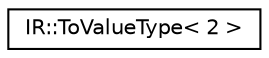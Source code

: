 digraph "Graphical Class Hierarchy"
{
  edge [fontname="Helvetica",fontsize="10",labelfontname="Helvetica",labelfontsize="10"];
  node [fontname="Helvetica",fontsize="10",shape=record];
  rankdir="LR";
  Node0 [label="IR::ToValueType\< 2 \>",height=0.2,width=0.4,color="black", fillcolor="white", style="filled",URL="$struct_i_r_1_1_to_value_type_3_012_01_4.html"];
}
